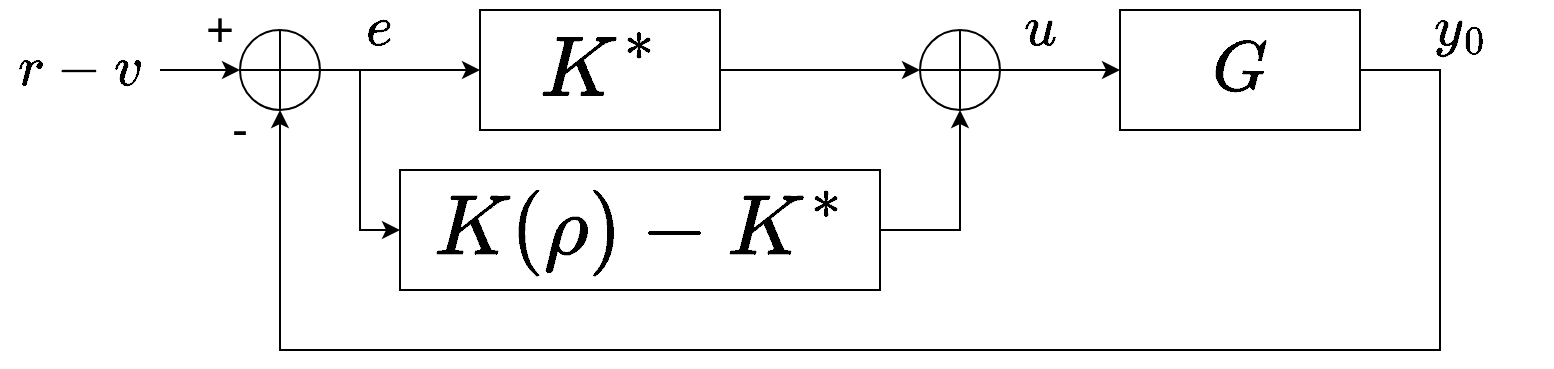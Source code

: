 <mxfile version="13.4.5" type="device"><diagram name="Page-1" id="7e0a89b8-554c-2b80-1dc8-d5c74ca68de4"><mxGraphModel dx="852" dy="501" grid="1" gridSize="10" guides="1" tooltips="1" connect="1" arrows="1" fold="1" page="1" pageScale="1" pageWidth="1100" pageHeight="850" background="#ffffff" math="1" shadow="0"><root><mxCell id="0"/><mxCell id="1" parent="0"/><mxCell id="3ZV7kM7fVkvnJnNrYBww-2" style="edgeStyle=orthogonalEdgeStyle;rounded=0;orthogonalLoop=1;jettySize=auto;html=1;entryX=0.5;entryY=1;entryDx=0;entryDy=0;entryPerimeter=0;" parent="1" source="6tqm29J843aVdE12hI8K-1" target="6tqm29J843aVdE12hI8K-2" edge="1"><mxGeometry relative="1" as="geometry"><mxPoint x="620" y="330" as="targetPoint"/><Array as="points"><mxPoint x="760" y="120"/><mxPoint x="760" y="260"/><mxPoint x="180" y="260"/></Array></mxGeometry></mxCell><mxCell id="6tqm29J843aVdE12hI8K-1" value="&lt;font style=&quot;font-size: 30px&quot;&gt;$$G$$&lt;/font&gt;" style="rounded=0;whiteSpace=wrap;html=1;" parent="1" vertex="1"><mxGeometry x="600" y="90" width="120" height="60" as="geometry"/></mxCell><mxCell id="3ZV7kM7fVkvnJnNrYBww-4" style="edgeStyle=orthogonalEdgeStyle;rounded=0;orthogonalLoop=1;jettySize=auto;html=1;entryX=0;entryY=0.5;entryDx=0;entryDy=0;" parent="1" source="6tqm29J843aVdE12hI8K-2" target="3ZV7kM7fVkvnJnNrYBww-3" edge="1"><mxGeometry relative="1" as="geometry"/></mxCell><mxCell id="3ZV7kM7fVkvnJnNrYBww-14" style="edgeStyle=orthogonalEdgeStyle;rounded=0;orthogonalLoop=1;jettySize=auto;html=1;entryX=0;entryY=0.5;entryDx=0;entryDy=0;" parent="1" source="6tqm29J843aVdE12hI8K-2" target="3ZV7kM7fVkvnJnNrYBww-1" edge="1"><mxGeometry relative="1" as="geometry"/></mxCell><mxCell id="6tqm29J843aVdE12hI8K-2" value="" style="verticalLabelPosition=bottom;verticalAlign=top;html=1;shape=mxgraph.flowchart.summing_function;" parent="1" vertex="1"><mxGeometry x="160" y="100" width="40" height="40" as="geometry"/></mxCell><mxCell id="6tqm29J843aVdE12hI8K-13" value="" style="edgeStyle=orthogonalEdgeStyle;rounded=0;orthogonalLoop=1;jettySize=auto;html=1;" parent="1" source="6tqm29J843aVdE12hI8K-12" target="6tqm29J843aVdE12hI8K-2" edge="1"><mxGeometry relative="1" as="geometry"/></mxCell><mxCell id="6tqm29J843aVdE12hI8K-12" value="&lt;span style=&quot;font-size: 24px&quot;&gt;$$r-v$$&lt;/span&gt;" style="text;html=1;strokeColor=none;fillColor=none;align=center;verticalAlign=middle;whiteSpace=wrap;rounded=0;" parent="1" vertex="1"><mxGeometry x="40" y="110" width="80" height="20" as="geometry"/></mxCell><mxCell id="6tqm29J843aVdE12hI8K-16" value="&lt;font style=&quot;font-size: 24px&quot;&gt;+&lt;/font&gt;" style="text;html=1;strokeColor=none;fillColor=none;align=center;verticalAlign=middle;whiteSpace=wrap;rounded=0;" parent="1" vertex="1"><mxGeometry x="130" y="90" width="40" height="20" as="geometry"/></mxCell><mxCell id="6tqm29J843aVdE12hI8K-17" value="&lt;font style=&quot;font-size: 24px&quot;&gt;-&lt;/font&gt;" style="text;html=1;strokeColor=none;fillColor=none;align=center;verticalAlign=middle;whiteSpace=wrap;rounded=0;" parent="1" vertex="1"><mxGeometry x="140" y="140" width="40" height="20" as="geometry"/></mxCell><mxCell id="XE8uQ85OBNO9tf1OL8e2-5" value="" style="edgeStyle=orthogonalEdgeStyle;rounded=0;orthogonalLoop=1;jettySize=auto;html=1;" parent="1" source="3ZV7kM7fVkvnJnNrYBww-5" target="6tqm29J843aVdE12hI8K-1" edge="1"><mxGeometry relative="1" as="geometry"><mxPoint x="360" y="120" as="sourcePoint"/></mxGeometry></mxCell><mxCell id="3ZV7kM7fVkvnJnNrYBww-13" style="edgeStyle=orthogonalEdgeStyle;rounded=0;orthogonalLoop=1;jettySize=auto;html=1;entryX=0;entryY=0.5;entryDx=0;entryDy=0;entryPerimeter=0;" parent="1" source="3ZV7kM7fVkvnJnNrYBww-1" target="3ZV7kM7fVkvnJnNrYBww-5" edge="1"><mxGeometry relative="1" as="geometry"/></mxCell><mxCell id="3ZV7kM7fVkvnJnNrYBww-1" value="&lt;span style=&quot;font-size: 36px&quot;&gt;$$K^*$$&lt;/span&gt;" style="rounded=0;whiteSpace=wrap;html=1;" parent="1" vertex="1"><mxGeometry x="280" y="90" width="120" height="60" as="geometry"/></mxCell><mxCell id="3ZV7kM7fVkvnJnNrYBww-7" style="edgeStyle=orthogonalEdgeStyle;rounded=0;orthogonalLoop=1;jettySize=auto;html=1;entryX=0.5;entryY=1;entryDx=0;entryDy=0;entryPerimeter=0;" parent="1" source="3ZV7kM7fVkvnJnNrYBww-3" target="3ZV7kM7fVkvnJnNrYBww-5" edge="1"><mxGeometry relative="1" as="geometry"/></mxCell><mxCell id="3ZV7kM7fVkvnJnNrYBww-3" value="&lt;font style=&quot;font-size: 36px&quot;&gt;$$K(\rho)-K^*$$&lt;/font&gt;" style="rounded=0;whiteSpace=wrap;html=1;" parent="1" vertex="1"><mxGeometry x="240" y="170" width="240" height="60" as="geometry"/></mxCell><mxCell id="3ZV7kM7fVkvnJnNrYBww-5" value="" style="verticalLabelPosition=bottom;verticalAlign=top;html=1;shape=mxgraph.flowchart.summing_function;" parent="1" vertex="1"><mxGeometry x="500" y="100" width="40" height="40" as="geometry"/></mxCell><mxCell id="3ZV7kM7fVkvnJnNrYBww-8" value="&lt;span style=&quot;font-size: 24px&quot;&gt;$$e$$&lt;/span&gt;" style="text;html=1;strokeColor=none;fillColor=none;align=center;verticalAlign=middle;whiteSpace=wrap;rounded=0;" parent="1" vertex="1"><mxGeometry x="210" y="90" width="40" height="20" as="geometry"/></mxCell><mxCell id="3ZV7kM7fVkvnJnNrYBww-11" value="&lt;span style=&quot;font-size: 24px&quot;&gt;$$u$$&lt;/span&gt;" style="text;html=1;strokeColor=none;fillColor=none;align=center;verticalAlign=middle;whiteSpace=wrap;rounded=0;" parent="1" vertex="1"><mxGeometry x="540" y="90" width="40" height="20" as="geometry"/></mxCell><mxCell id="3ZV7kM7fVkvnJnNrYBww-12" value="&lt;span style=&quot;font-size: 24px&quot;&gt;$$y_0$$&lt;/span&gt;" style="text;html=1;strokeColor=none;fillColor=none;align=center;verticalAlign=middle;whiteSpace=wrap;rounded=0;" parent="1" vertex="1"><mxGeometry x="750" y="90" width="40" height="20" as="geometry"/></mxCell></root></mxGraphModel></diagram></mxfile>